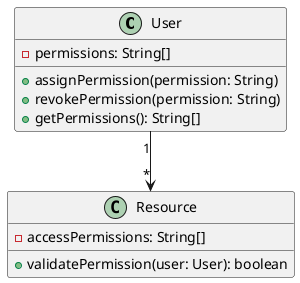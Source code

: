 @startuml
class User {
    - permissions: String[]
    + assignPermission(permission: String)
    + revokePermission(permission: String)
    + getPermissions(): String[]
}

class Resource {
    - accessPermissions: String[]
    + validatePermission(user: User): boolean
}
User "1" --> "*" Resource
@enduml